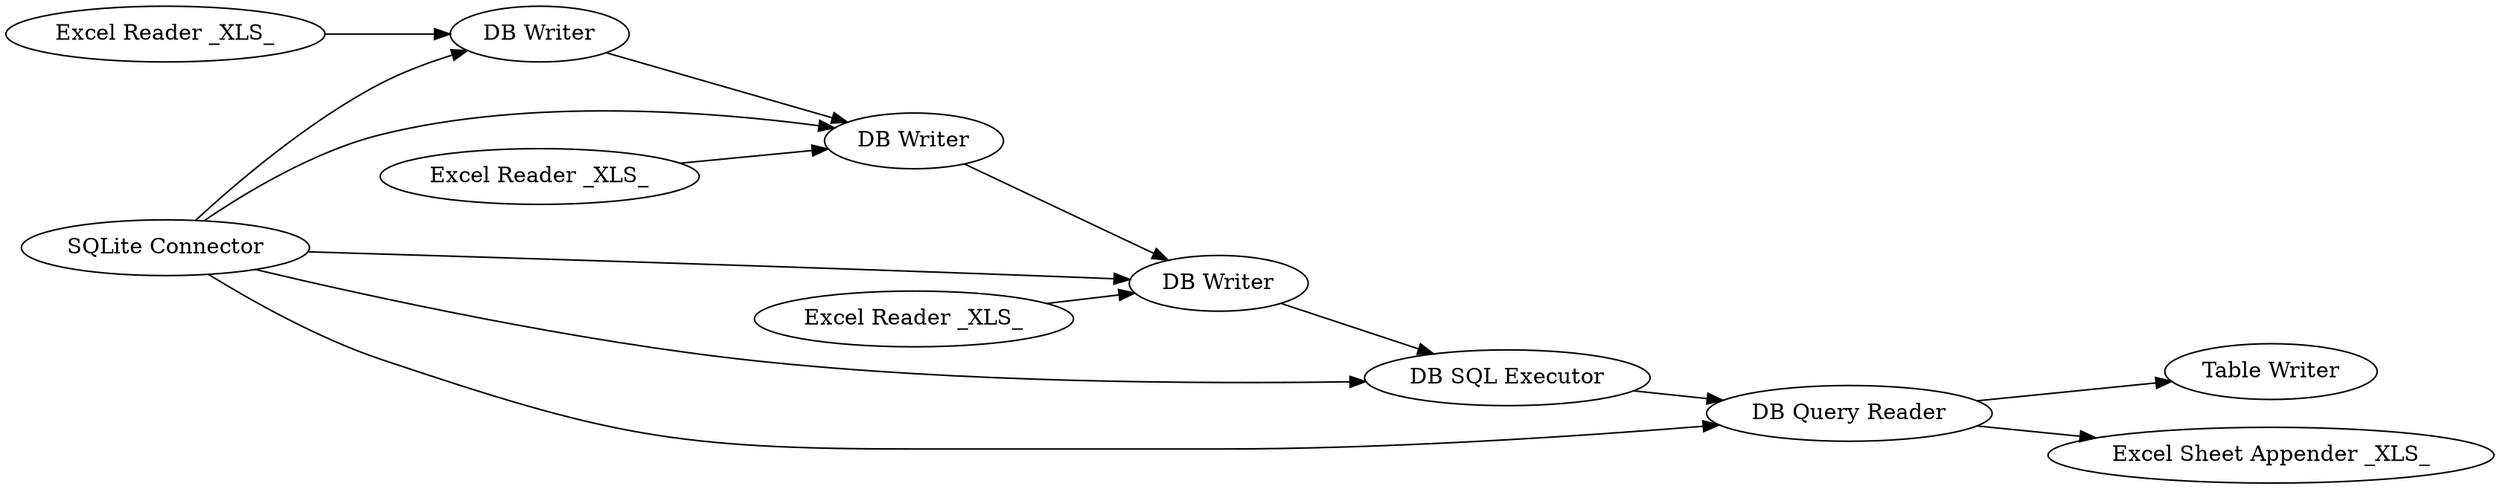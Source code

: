 digraph {
	29 [label="Table Writer"]
	31 [label="SQLite Connector"]
	32 [label="DB Writer"]
	33 [label="DB Writer"]
	34 [label="DB Writer"]
	35 [label="DB SQL Executor"]
	36 [label="DB Query Reader"]
	37 [label="Excel Reader _XLS_"]
	38 [label="Excel Reader _XLS_"]
	39 [label="Excel Reader _XLS_"]
	40 [label="Excel Sheet Appender _XLS_"]
	31 -> 36
	31 -> 35
	31 -> 34
	31 -> 33
	31 -> 32
	32 -> 33
	33 -> 34
	34 -> 35
	35 -> 36
	36 -> 29
	36 -> 40
	37 -> 32
	38 -> 33
	39 -> 34
	rankdir=LR
}
